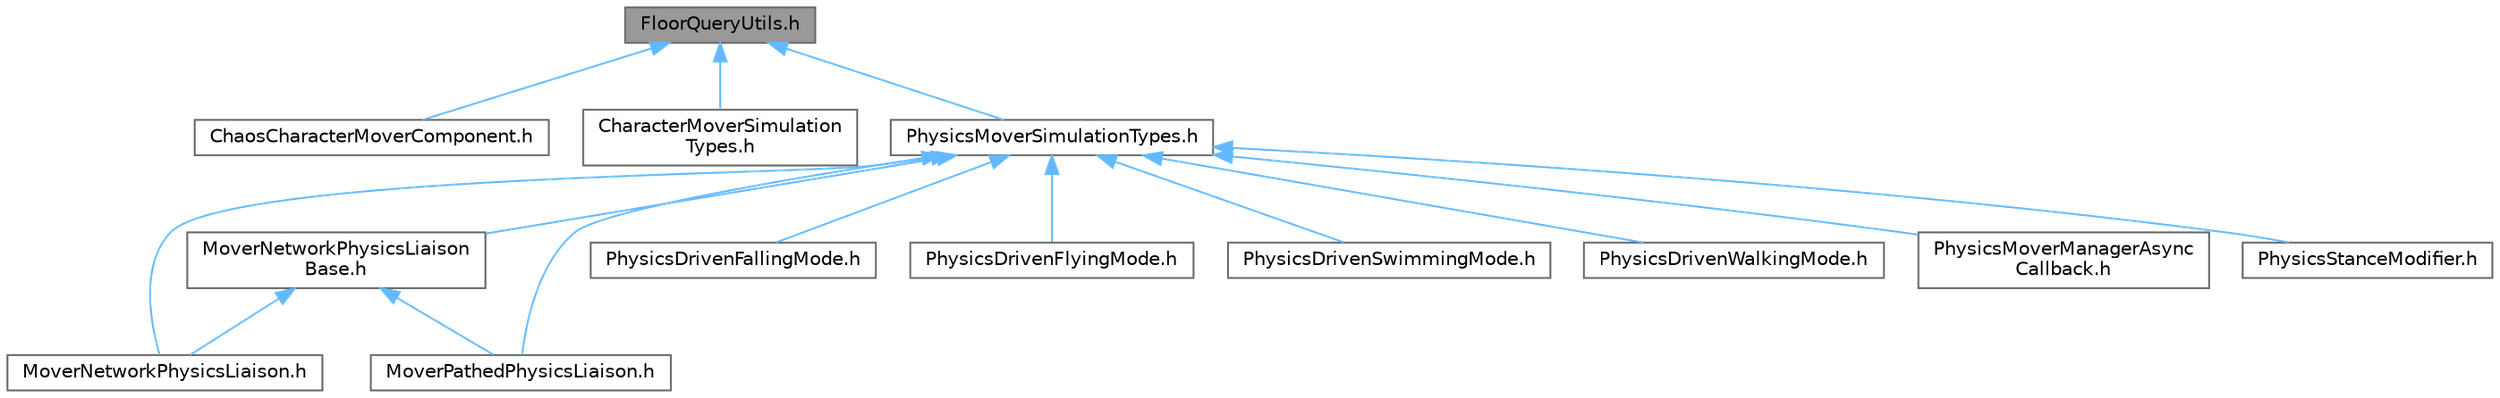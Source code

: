 digraph "FloorQueryUtils.h"
{
 // INTERACTIVE_SVG=YES
 // LATEX_PDF_SIZE
  bgcolor="transparent";
  edge [fontname=Helvetica,fontsize=10,labelfontname=Helvetica,labelfontsize=10];
  node [fontname=Helvetica,fontsize=10,shape=box,height=0.2,width=0.4];
  Node1 [id="Node000001",label="FloorQueryUtils.h",height=0.2,width=0.4,color="gray40", fillcolor="grey60", style="filled", fontcolor="black",tooltip=" "];
  Node1 -> Node2 [id="edge1_Node000001_Node000002",dir="back",color="steelblue1",style="solid",tooltip=" "];
  Node2 [id="Node000002",label="ChaosCharacterMoverComponent.h",height=0.2,width=0.4,color="grey40", fillcolor="white", style="filled",URL="$d5/dd2/ChaosCharacterMoverComponent_8h.html",tooltip=" "];
  Node1 -> Node3 [id="edge2_Node000001_Node000003",dir="back",color="steelblue1",style="solid",tooltip=" "];
  Node3 [id="Node000003",label="CharacterMoverSimulation\lTypes.h",height=0.2,width=0.4,color="grey40", fillcolor="white", style="filled",URL="$df/dcc/CharacterMoverSimulationTypes_8h.html",tooltip=" "];
  Node1 -> Node4 [id="edge3_Node000001_Node000004",dir="back",color="steelblue1",style="solid",tooltip=" "];
  Node4 [id="Node000004",label="PhysicsMoverSimulationTypes.h",height=0.2,width=0.4,color="grey40", fillcolor="white", style="filled",URL="$d1/d2f/PhysicsMoverSimulationTypes_8h.html",tooltip=" "];
  Node4 -> Node5 [id="edge4_Node000004_Node000005",dir="back",color="steelblue1",style="solid",tooltip=" "];
  Node5 [id="Node000005",label="MoverNetworkPhysicsLiaison.h",height=0.2,width=0.4,color="grey40", fillcolor="white", style="filled",URL="$d7/d6a/MoverNetworkPhysicsLiaison_8h.html",tooltip=" "];
  Node4 -> Node6 [id="edge5_Node000004_Node000006",dir="back",color="steelblue1",style="solid",tooltip=" "];
  Node6 [id="Node000006",label="MoverNetworkPhysicsLiaison\lBase.h",height=0.2,width=0.4,color="grey40", fillcolor="white", style="filled",URL="$d6/d54/MoverNetworkPhysicsLiaisonBase_8h.html",tooltip=" "];
  Node6 -> Node5 [id="edge6_Node000006_Node000005",dir="back",color="steelblue1",style="solid",tooltip=" "];
  Node6 -> Node7 [id="edge7_Node000006_Node000007",dir="back",color="steelblue1",style="solid",tooltip=" "];
  Node7 [id="Node000007",label="MoverPathedPhysicsLiaison.h",height=0.2,width=0.4,color="grey40", fillcolor="white", style="filled",URL="$d8/d2d/MoverPathedPhysicsLiaison_8h.html",tooltip=" "];
  Node4 -> Node7 [id="edge8_Node000004_Node000007",dir="back",color="steelblue1",style="solid",tooltip=" "];
  Node4 -> Node8 [id="edge9_Node000004_Node000008",dir="back",color="steelblue1",style="solid",tooltip=" "];
  Node8 [id="Node000008",label="PhysicsDrivenFallingMode.h",height=0.2,width=0.4,color="grey40", fillcolor="white", style="filled",URL="$de/d7a/PhysicsDrivenFallingMode_8h.html",tooltip=" "];
  Node4 -> Node9 [id="edge10_Node000004_Node000009",dir="back",color="steelblue1",style="solid",tooltip=" "];
  Node9 [id="Node000009",label="PhysicsDrivenFlyingMode.h",height=0.2,width=0.4,color="grey40", fillcolor="white", style="filled",URL="$d4/d63/PhysicsDrivenFlyingMode_8h.html",tooltip=" "];
  Node4 -> Node10 [id="edge11_Node000004_Node000010",dir="back",color="steelblue1",style="solid",tooltip=" "];
  Node10 [id="Node000010",label="PhysicsDrivenSwimmingMode.h",height=0.2,width=0.4,color="grey40", fillcolor="white", style="filled",URL="$d2/d15/PhysicsDrivenSwimmingMode_8h.html",tooltip=" "];
  Node4 -> Node11 [id="edge12_Node000004_Node000011",dir="back",color="steelblue1",style="solid",tooltip=" "];
  Node11 [id="Node000011",label="PhysicsDrivenWalkingMode.h",height=0.2,width=0.4,color="grey40", fillcolor="white", style="filled",URL="$d8/d69/PhysicsDrivenWalkingMode_8h.html",tooltip=" "];
  Node4 -> Node12 [id="edge13_Node000004_Node000012",dir="back",color="steelblue1",style="solid",tooltip=" "];
  Node12 [id="Node000012",label="PhysicsMoverManagerAsync\lCallback.h",height=0.2,width=0.4,color="grey40", fillcolor="white", style="filled",URL="$d6/d7c/PhysicsMoverManagerAsyncCallback_8h.html",tooltip=" "];
  Node4 -> Node13 [id="edge14_Node000004_Node000013",dir="back",color="steelblue1",style="solid",tooltip=" "];
  Node13 [id="Node000013",label="PhysicsStanceModifier.h",height=0.2,width=0.4,color="grey40", fillcolor="white", style="filled",URL="$dc/d04/PhysicsStanceModifier_8h.html",tooltip=" "];
}
